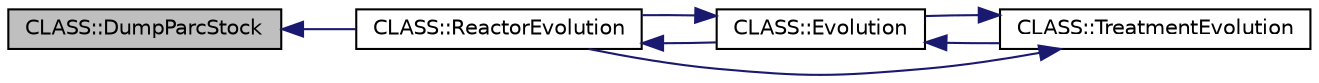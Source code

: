 digraph G
{
  edge [fontname="Helvetica",fontsize="10",labelfontname="Helvetica",labelfontsize="10"];
  node [fontname="Helvetica",fontsize="10",shape=record];
  rankdir="LR";
  Node1 [label="CLASS::DumpParcStock",height=0.2,width=0.4,color="black", fillcolor="grey75", style="filled" fontcolor="black"];
  Node1 -> Node2 [dir="back",color="midnightblue",fontsize="10",style="solid",fontname="Helvetica"];
  Node2 [label="CLASS::ReactorEvolution",height=0.2,width=0.4,color="black", fillcolor="white", style="filled",URL="$class_c_l_a_s_s.html#a97755b94d413c4cf81d2613609f97ce6",tooltip="Do the Reactor Evolution."];
  Node2 -> Node3 [dir="back",color="midnightblue",fontsize="10",style="solid",fontname="Helvetica"];
  Node3 [label="CLASS::Evolution",height=0.2,width=0.4,color="black", fillcolor="white", style="filled",URL="$class_c_l_a_s_s.html#a4102b9e64bbd2f7de9d06b553b8b2131",tooltip="Do the Evolution."];
  Node3 -> Node4 [dir="back",color="midnightblue",fontsize="10",style="solid",fontname="Helvetica"];
  Node4 [label="CLASS::TreatmentEvolution",height=0.2,width=0.4,color="black", fillcolor="white", style="filled",URL="$class_c_l_a_s_s.html#a81e2528b2c42caf959340ca806f4bb17",tooltip="Do TF Evolution."];
  Node4 -> Node2 [dir="back",color="midnightblue",fontsize="10",style="solid",fontname="Helvetica"];
  Node4 -> Node3 [dir="back",color="midnightblue",fontsize="10",style="solid",fontname="Helvetica"];
  Node3 -> Node2 [dir="back",color="midnightblue",fontsize="10",style="solid",fontname="Helvetica"];
}
